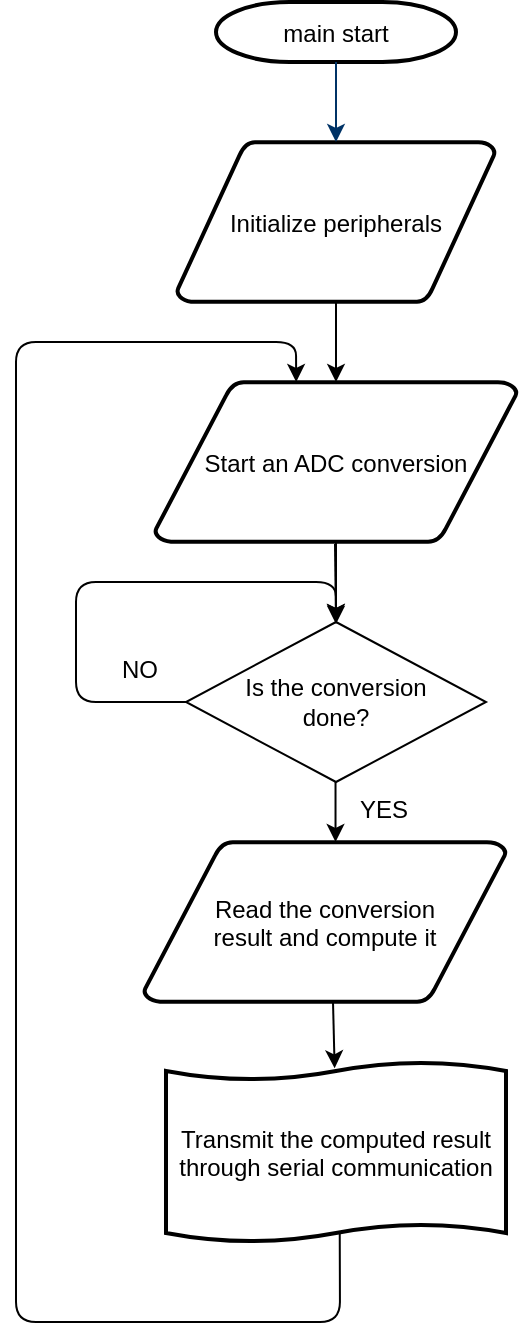 <mxfile version="13.3.9" type="device"><diagram id="6a731a19-8d31-9384-78a2-239565b7b9f0" name="Page-1"><mxGraphModel dx="1332" dy="1222" grid="1" gridSize="10" guides="1" tooltips="1" connect="1" arrows="1" fold="1" page="1" pageScale="1" pageWidth="827" pageHeight="1169" background="#ffffff" math="0" shadow="0"><root><mxCell id="0"/><mxCell id="1" parent="0"/><mxCell id="2" value="main start" style="shape=mxgraph.flowchart.terminator;strokeWidth=2;gradientColor=none;gradientDirection=north;fontStyle=0;" parent="1" vertex="1"><mxGeometry x="260" y="60" width="120" height="30" as="geometry"/></mxCell><mxCell id="3" value="Initialize peripherals" style="shape=mxgraph.flowchart.data;strokeWidth=2;gradientColor=none;gradientDirection=north;fontStyle=0;" parent="1" vertex="1"><mxGeometry x="240.5" y="130" width="159" height="80" as="geometry"/></mxCell><mxCell id="7" value="" style="fontStyle=1;strokeColor=#003366;strokeWidth=1;" parent="1" source="2" target="3" edge="1"><mxGeometry relative="1" as="geometry"/></mxCell><mxCell id="JcXlcacaAhhKbPbWj8k4-25" value="" style="edgeStyle=orthogonalEdgeStyle;rounded=1;orthogonalLoop=1;jettySize=auto;html=1;strokeColor=#000000;" parent="1" source="6pAPC36kbQqb3bhyCs-j-60" edge="1"><mxGeometry relative="1" as="geometry"><mxPoint x="320" y="370" as="targetPoint"/></mxGeometry></mxCell><mxCell id="6pAPC36kbQqb3bhyCs-j-60" value="Start an ADC conversion" style="shape=mxgraph.flowchart.data;strokeWidth=2;gradientColor=none;gradientDirection=north;fontStyle=0;" parent="1" vertex="1"><mxGeometry x="229.5" y="250" width="181" height="80" as="geometry"/></mxCell><mxCell id="6pAPC36kbQqb3bhyCs-j-61" value="" style="endArrow=classic;exitX=0.5;exitY=1;exitDx=0;exitDy=0;exitPerimeter=0;entryX=0.5;entryY=0;entryDx=0;entryDy=0;entryPerimeter=0;" parent="1" source="3" target="6pAPC36kbQqb3bhyCs-j-60" edge="1"><mxGeometry width="50" height="50" relative="1" as="geometry"><mxPoint x="380" y="380" as="sourcePoint"/><mxPoint x="430" y="330" as="targetPoint"/></mxGeometry></mxCell><mxCell id="6pAPC36kbQqb3bhyCs-j-66" value="" style="endArrow=classic;exitX=0.5;exitY=1;exitDx=0;exitDy=0;exitPerimeter=0;entryX=0.5;entryY=0;entryDx=0;entryDy=0;entryPerimeter=0;" parent="1" edge="1"><mxGeometry width="50" height="50" relative="1" as="geometry"><mxPoint x="319.5" y="331" as="sourcePoint"/><mxPoint x="320" y="370" as="targetPoint"/></mxGeometry></mxCell><mxCell id="6pAPC36kbQqb3bhyCs-j-68" value="Transmit the computed result&#10;through serial communication" style="shape=tape;size=0.1;strokeWidth=2;" parent="1" vertex="1"><mxGeometry x="235" y="590" width="170" height="90" as="geometry"/></mxCell><mxCell id="6pAPC36kbQqb3bhyCs-j-71" value="" style="endArrow=classic;exitX=0.511;exitY=0.947;exitDx=0;exitDy=0;exitPerimeter=0;entryX=0.39;entryY=0;entryDx=0;entryDy=0;entryPerimeter=0;" parent="1" source="6pAPC36kbQqb3bhyCs-j-68" target="6pAPC36kbQqb3bhyCs-j-60" edge="1"><mxGeometry width="50" height="50" relative="1" as="geometry"><mxPoint x="322" y="714" as="sourcePoint"/><mxPoint x="322" y="230" as="targetPoint"/><Array as="points"><mxPoint x="322" y="720"/><mxPoint x="240" y="720"/><mxPoint x="160" y="720"/><mxPoint x="160" y="230"/><mxPoint x="300" y="230"/></Array></mxGeometry></mxCell><mxCell id="JcXlcacaAhhKbPbWj8k4-19" value="Is the conversion&lt;br&gt;done?" style="rhombus;whiteSpace=wrap;html=1;" parent="1" vertex="1"><mxGeometry x="245" y="370" width="150" height="80" as="geometry"/></mxCell><mxCell id="JcXlcacaAhhKbPbWj8k4-27" value="" style="endArrow=classic;exitX=0.5;exitY=1;exitDx=0;exitDy=0;exitPerimeter=0;entryX=0.5;entryY=0;entryDx=0;entryDy=0;" parent="1" edge="1"><mxGeometry width="50" height="50" relative="1" as="geometry"><mxPoint x="319.76" y="450" as="sourcePoint"/><mxPoint x="319.76" y="480" as="targetPoint"/></mxGeometry></mxCell><mxCell id="JcXlcacaAhhKbPbWj8k4-28" value="" style="endArrow=classic;exitX=0;exitY=0.5;exitDx=0;exitDy=0;" parent="1" source="JcXlcacaAhhKbPbWj8k4-19" edge="1"><mxGeometry width="50" height="50" relative="1" as="geometry"><mxPoint x="240" y="530" as="sourcePoint"/><mxPoint x="320" y="371" as="targetPoint"/><Array as="points"><mxPoint x="190" y="410"/><mxPoint x="190" y="350"/><mxPoint x="320" y="350"/></Array></mxGeometry></mxCell><mxCell id="JcXlcacaAhhKbPbWj8k4-29" value="&lt;div style=&quot;text-align: center&quot;&gt;&lt;span&gt;&lt;font face=&quot;helvetica&quot;&gt;YES&lt;/font&gt;&lt;/span&gt;&lt;/div&gt;" style="text;whiteSpace=wrap;html=1;" parent="1" vertex="1"><mxGeometry x="330" y="450" width="30" height="30" as="geometry"/></mxCell><mxCell id="JcXlcacaAhhKbPbWj8k4-30" value="&lt;div style=&quot;text-align: center&quot;&gt;&lt;span&gt;&lt;font face=&quot;helvetica&quot;&gt;NO&lt;/font&gt;&lt;/span&gt;&lt;/div&gt;" style="text;whiteSpace=wrap;html=1;" parent="1" vertex="1"><mxGeometry x="210.5" y="380" width="30" height="30" as="geometry"/></mxCell><mxCell id="dHKjv7ful0ieqn8Ys8Hn-18" value="Read the conversion&#10;result and compute it" style="shape=mxgraph.flowchart.data;strokeWidth=2;gradientColor=none;gradientDirection=north;fontStyle=0;" vertex="1" parent="1"><mxGeometry x="224" y="480" width="181" height="80" as="geometry"/></mxCell><mxCell id="dHKjv7ful0ieqn8Ys8Hn-22" value="" style="endArrow=classic;exitX=0.522;exitY=0.987;exitDx=0;exitDy=0;exitPerimeter=0;entryX=0.496;entryY=0.035;entryDx=0;entryDy=0;entryPerimeter=0;" edge="1" parent="1" source="dHKjv7ful0ieqn8Ys8Hn-18" target="6pAPC36kbQqb3bhyCs-j-68"><mxGeometry width="50" height="50" relative="1" as="geometry"><mxPoint x="329.76" y="460" as="sourcePoint"/><mxPoint x="329.76" y="490" as="targetPoint"/></mxGeometry></mxCell></root></mxGraphModel></diagram></mxfile>